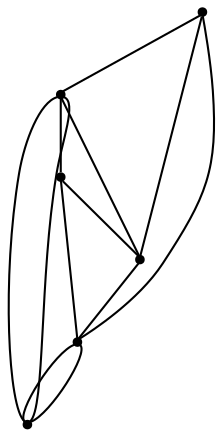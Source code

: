 graph {
  node [shape=point,comment="{\"directed\":false,\"doi\":\"10.1007/978-3-319-50106-2_11\",\"figure\":\"? (2)\"}"]

  v0 [pos="888.2664796451772,440.0996257644527"]
  v1 [pos="858.2617124586623,320.07770397193366"]
  v2 [pos="805.8325533593994,398.72264076957777"]
  v3 [pos="738.2425801241845,500.10855185628407"]
  v4 [pos="761.1337110228351,402.1523036332333"]
  v5 [pos="678.2330457511546,380.0906996726213"]

  v5 -- v1 [id="-7",pos="678.2330457511546,380.0906996726213 858.2617124586623,320.07770397193366 858.2617124586623,320.07770397193366 858.2617124586623,320.07770397193366"]
  v5 -- v3 [id="-8",pos="678.2330457511546,380.0906996726213 727.586623851623,422.9304229069672 727.586623851623,422.9304229069672 727.586623851623,422.9304229069672 738.2425801241845,500.10855185628407 738.2425801241845,500.10855185628407 738.2425801241845,500.10855185628407"]
  v3 -- v5 [id="-10",pos="738.2425801241845,500.10855185628407 678.2330457511546,380.0906996726213 678.2330457511546,380.0906996726213 678.2330457511546,380.0906996726213"]
  v3 -- v0 [id="-13",pos="738.2425801241845,500.10855185628407 888.2664796451772,440.0996257644527 888.2664796451772,440.0996257644527 888.2664796451772,440.0996257644527"]
  v4 -- v3 [id="-14",pos="761.1337110228351,402.1523036332333 738.2425801241845,500.10855185628407 738.2425801241845,500.10855185628407 738.2425801241845,500.10855185628407"]
  v4 -- v2 [id="-15",pos="761.1337110228351,402.1523036332333 805.8325533593994,398.72264076957777 805.8325533593994,398.72264076957777 805.8325533593994,398.72264076957777"]
  v5 -- v1 [id="-16",pos="678.2330457511546,380.0906996726213 772.2312888563087,374.4899640717626 772.2312888563087,374.4899640717626 772.2312888563087,374.4899640717626 858.2617124586623,320.07770397193366 858.2617124586623,320.07770397193366 858.2617124586623,320.07770397193366"]
  v2 -- v0 [id="-17",pos="805.8325533593994,398.72264076957777 888.2664796451772,440.0996257644527 888.2664796451772,440.0996257644527 888.2664796451772,440.0996257644527"]
  v1 -- v4 [id="-18",pos="858.2617124586623,320.07770397193366 761.1337110228351,402.1523036332333 761.1337110228351,402.1523036332333 761.1337110228351,402.1523036332333"]
  v1 -- v2 [id="-19",pos="858.2617124586623,320.07770397193366 805.8325533593994,398.72264076957777 805.8325533593994,398.72264076957777 805.8325533593994,398.72264076957777"]
  v2 -- v3 [id="-20",pos="805.8325533593994,398.72264076957777 738.2425801241845,500.10855185628407 738.2425801241845,500.10855185628407 738.2425801241845,500.10855185628407"]
  v0 -- v1 [id="-23",pos="888.2664796451772,440.0996257644527 858.2617124586623,320.07770397193366 858.2617124586623,320.07770397193366 858.2617124586623,320.07770397193366"]
}